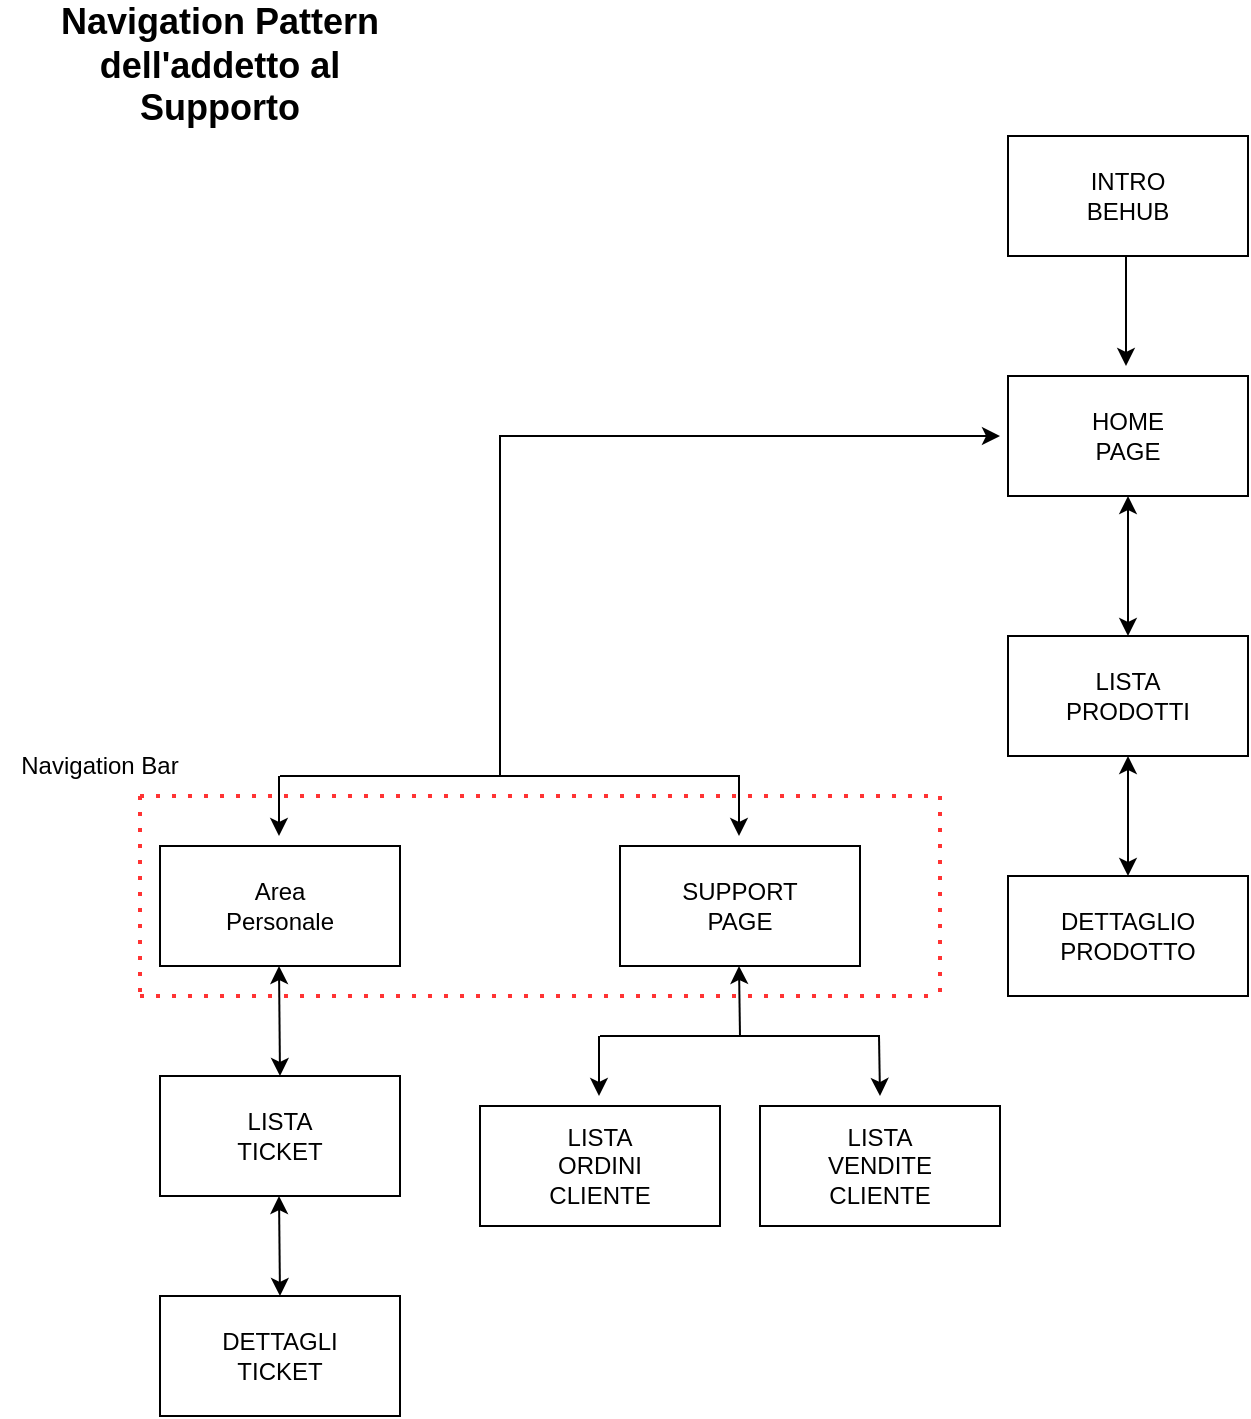 <mxfile version="15.8.7" type="device"><diagram id="kNNwU6a2ll41JV3O6_Jl" name="Pagina-1"><mxGraphModel dx="1929" dy="857" grid="1" gridSize="10" guides="1" tooltips="1" connect="1" arrows="1" fold="1" page="1" pageScale="1" pageWidth="827" pageHeight="1169" math="0" shadow="0"><root><mxCell id="0"/><mxCell id="1" parent="0"/><mxCell id="GgqHUBYvKDQZUNav7jgK-1" value="Navigation Pattern dell'addetto al Supporto" style="text;html=1;strokeColor=none;fillColor=none;align=center;verticalAlign=middle;whiteSpace=wrap;rounded=0;fontSize=18;fontStyle=1" parent="1" vertex="1"><mxGeometry x="-130" y="30" width="180" height="30" as="geometry"/></mxCell><mxCell id="GgqHUBYvKDQZUNav7jgK-2" value="" style="rounded=0;whiteSpace=wrap;html=1;" parent="1" vertex="1"><mxGeometry x="354" y="80" width="120" height="60" as="geometry"/></mxCell><mxCell id="GgqHUBYvKDQZUNav7jgK-3" value="INTRO BEHUB" style="text;html=1;strokeColor=none;fillColor=none;align=center;verticalAlign=middle;whiteSpace=wrap;rounded=0;" parent="1" vertex="1"><mxGeometry x="384" y="95" width="60" height="30" as="geometry"/></mxCell><mxCell id="GgqHUBYvKDQZUNav7jgK-4" value="" style="endArrow=classic;html=1;rounded=0;" parent="1" edge="1"><mxGeometry width="50" height="50" relative="1" as="geometry"><mxPoint x="413" y="140" as="sourcePoint"/><mxPoint x="413" y="195" as="targetPoint"/></mxGeometry></mxCell><mxCell id="GgqHUBYvKDQZUNav7jgK-5" value="" style="rounded=0;whiteSpace=wrap;html=1;" parent="1" vertex="1"><mxGeometry x="354" y="200" width="120" height="60" as="geometry"/></mxCell><mxCell id="GgqHUBYvKDQZUNav7jgK-6" value="HOME PAGE" style="text;html=1;strokeColor=none;fillColor=none;align=center;verticalAlign=middle;whiteSpace=wrap;rounded=0;" parent="1" vertex="1"><mxGeometry x="384" y="215" width="60" height="30" as="geometry"/></mxCell><mxCell id="GgqHUBYvKDQZUNav7jgK-28" value="" style="rounded=0;whiteSpace=wrap;html=1;" parent="1" vertex="1"><mxGeometry x="-70" y="435" width="120" height="60" as="geometry"/></mxCell><mxCell id="GgqHUBYvKDQZUNav7jgK-29" value="Area Personale" style="text;html=1;strokeColor=none;fillColor=none;align=center;verticalAlign=middle;whiteSpace=wrap;rounded=0;" parent="1" vertex="1"><mxGeometry x="-40" y="450" width="60" height="30" as="geometry"/></mxCell><mxCell id="GgqHUBYvKDQZUNav7jgK-33" value="" style="endArrow=none;html=1;rounded=0;" parent="1" edge="1"><mxGeometry width="50" height="50" relative="1" as="geometry"><mxPoint x="-10" y="400" as="sourcePoint"/><mxPoint x="220" y="400" as="targetPoint"/></mxGeometry></mxCell><mxCell id="GgqHUBYvKDQZUNav7jgK-35" value="" style="endArrow=classic;html=1;rounded=0;" parent="1" edge="1"><mxGeometry width="50" height="50" relative="1" as="geometry"><mxPoint x="219.5" y="400" as="sourcePoint"/><mxPoint x="219.5" y="430" as="targetPoint"/></mxGeometry></mxCell><mxCell id="GgqHUBYvKDQZUNav7jgK-36" value="" style="endArrow=classic;html=1;rounded=0;" parent="1" edge="1"><mxGeometry width="50" height="50" relative="1" as="geometry"><mxPoint x="-10.5" y="400" as="sourcePoint"/><mxPoint x="-10.5" y="430" as="targetPoint"/></mxGeometry></mxCell><mxCell id="GgqHUBYvKDQZUNav7jgK-37" value="" style="endArrow=none;dashed=1;html=1;dashPattern=1 3;strokeWidth=2;rounded=0;strokeColor=#FF3333;" parent="1" edge="1"><mxGeometry width="50" height="50" relative="1" as="geometry"><mxPoint x="-80" y="410" as="sourcePoint"/><mxPoint x="320" y="410" as="targetPoint"/></mxGeometry></mxCell><mxCell id="GgqHUBYvKDQZUNav7jgK-38" value="" style="endArrow=none;dashed=1;html=1;dashPattern=1 3;strokeWidth=2;rounded=0;strokeColor=#FF3333;" parent="1" edge="1"><mxGeometry width="50" height="50" relative="1" as="geometry"><mxPoint x="-80" y="510" as="sourcePoint"/><mxPoint x="320" y="510" as="targetPoint"/></mxGeometry></mxCell><mxCell id="GgqHUBYvKDQZUNav7jgK-39" value="" style="endArrow=none;dashed=1;html=1;dashPattern=1 3;strokeWidth=2;rounded=0;strokeColor=#FF3333;" parent="1" edge="1"><mxGeometry width="50" height="50" relative="1" as="geometry"><mxPoint x="320" y="410" as="sourcePoint"/><mxPoint x="320" y="510" as="targetPoint"/></mxGeometry></mxCell><mxCell id="GgqHUBYvKDQZUNav7jgK-40" value="" style="endArrow=none;dashed=1;html=1;dashPattern=1 3;strokeWidth=2;rounded=0;strokeColor=#FF3333;" parent="1" edge="1"><mxGeometry width="50" height="50" relative="1" as="geometry"><mxPoint x="-80" y="410" as="sourcePoint"/><mxPoint x="-80" y="510" as="targetPoint"/></mxGeometry></mxCell><mxCell id="GgqHUBYvKDQZUNav7jgK-41" value="Navigation Bar" style="text;html=1;strokeColor=none;fillColor=none;align=center;verticalAlign=middle;whiteSpace=wrap;rounded=0;" parent="1" vertex="1"><mxGeometry x="-150" y="380" width="100" height="30" as="geometry"/></mxCell><mxCell id="GgqHUBYvKDQZUNav7jgK-46" value="" style="rounded=0;whiteSpace=wrap;html=1;" parent="1" vertex="1"><mxGeometry x="160" y="435" width="120" height="60" as="geometry"/></mxCell><mxCell id="GgqHUBYvKDQZUNav7jgK-47" value="SUPPORT PAGE" style="text;html=1;strokeColor=none;fillColor=none;align=center;verticalAlign=middle;whiteSpace=wrap;rounded=0;" parent="1" vertex="1"><mxGeometry x="190" y="450" width="60" height="30" as="geometry"/></mxCell><mxCell id="StscxiaXWYb-zzf_DPrR-8" value="" style="rounded=0;whiteSpace=wrap;html=1;" parent="1" vertex="1"><mxGeometry x="90" y="565" width="120" height="60" as="geometry"/></mxCell><mxCell id="StscxiaXWYb-zzf_DPrR-9" value="LISTA ORDINI CLIENTE" style="text;html=1;strokeColor=none;fillColor=none;align=center;verticalAlign=middle;whiteSpace=wrap;rounded=0;" parent="1" vertex="1"><mxGeometry x="120" y="580" width="60" height="30" as="geometry"/></mxCell><mxCell id="StscxiaXWYb-zzf_DPrR-11" value="" style="rounded=0;whiteSpace=wrap;html=1;" parent="1" vertex="1"><mxGeometry x="-70" y="550" width="120" height="60" as="geometry"/></mxCell><mxCell id="StscxiaXWYb-zzf_DPrR-12" value="LISTA TICKET" style="text;html=1;strokeColor=none;fillColor=none;align=center;verticalAlign=middle;whiteSpace=wrap;rounded=0;" parent="1" vertex="1"><mxGeometry x="-40" y="565" width="60" height="30" as="geometry"/></mxCell><mxCell id="StscxiaXWYb-zzf_DPrR-17" value="" style="rounded=0;whiteSpace=wrap;html=1;" parent="1" vertex="1"><mxGeometry x="-70" y="660" width="120" height="60" as="geometry"/></mxCell><mxCell id="StscxiaXWYb-zzf_DPrR-18" value="DETTAGLI TICKET" style="text;html=1;strokeColor=none;fillColor=none;align=center;verticalAlign=middle;whiteSpace=wrap;rounded=0;" parent="1" vertex="1"><mxGeometry x="-40" y="675" width="60" height="30" as="geometry"/></mxCell><mxCell id="StscxiaXWYb-zzf_DPrR-19" value="" style="rounded=0;whiteSpace=wrap;html=1;" parent="1" vertex="1"><mxGeometry x="354" y="330" width="120" height="60" as="geometry"/></mxCell><mxCell id="StscxiaXWYb-zzf_DPrR-20" value="LISTA PRODOTTI" style="text;html=1;strokeColor=none;fillColor=none;align=center;verticalAlign=middle;whiteSpace=wrap;rounded=0;" parent="1" vertex="1"><mxGeometry x="384" y="345" width="60" height="30" as="geometry"/></mxCell><mxCell id="StscxiaXWYb-zzf_DPrR-23" value="" style="rounded=0;whiteSpace=wrap;html=1;" parent="1" vertex="1"><mxGeometry x="354" y="450" width="120" height="60" as="geometry"/></mxCell><mxCell id="StscxiaXWYb-zzf_DPrR-24" value="DETTAGLIO PRODOTTO" style="text;html=1;strokeColor=none;fillColor=none;align=center;verticalAlign=middle;whiteSpace=wrap;rounded=0;" parent="1" vertex="1"><mxGeometry x="384" y="465" width="60" height="30" as="geometry"/></mxCell><mxCell id="StscxiaXWYb-zzf_DPrR-25" value="" style="rounded=0;whiteSpace=wrap;html=1;" parent="1" vertex="1"><mxGeometry x="230" y="565" width="120" height="60" as="geometry"/></mxCell><mxCell id="StscxiaXWYb-zzf_DPrR-26" value="LISTA VENDITE CLIENTE" style="text;html=1;strokeColor=none;fillColor=none;align=center;verticalAlign=middle;whiteSpace=wrap;rounded=0;" parent="1" vertex="1"><mxGeometry x="260" y="580" width="60" height="30" as="geometry"/></mxCell><mxCell id="StscxiaXWYb-zzf_DPrR-28" value="" style="endArrow=none;html=1;rounded=0;" parent="1" edge="1"><mxGeometry width="50" height="50" relative="1" as="geometry"><mxPoint x="150" y="530" as="sourcePoint"/><mxPoint x="290" y="530" as="targetPoint"/></mxGeometry></mxCell><mxCell id="StscxiaXWYb-zzf_DPrR-29" value="" style="endArrow=classic;html=1;rounded=0;" parent="1" edge="1"><mxGeometry width="50" height="50" relative="1" as="geometry"><mxPoint x="149.5" y="530" as="sourcePoint"/><mxPoint x="149.5" y="560" as="targetPoint"/></mxGeometry></mxCell><mxCell id="StscxiaXWYb-zzf_DPrR-30" value="" style="endArrow=classic;html=1;rounded=0;" parent="1" edge="1"><mxGeometry width="50" height="50" relative="1" as="geometry"><mxPoint x="289.5" y="530" as="sourcePoint"/><mxPoint x="290" y="560" as="targetPoint"/></mxGeometry></mxCell><mxCell id="QwynPRJjJ9-T341xc8vy-1" value="" style="endArrow=classic;startArrow=classic;html=1;rounded=0;exitX=0.5;exitY=0;exitDx=0;exitDy=0;" edge="1" parent="1" source="StscxiaXWYb-zzf_DPrR-23"><mxGeometry width="50" height="50" relative="1" as="geometry"><mxPoint x="364" y="440" as="sourcePoint"/><mxPoint x="414" y="390" as="targetPoint"/></mxGeometry></mxCell><mxCell id="QwynPRJjJ9-T341xc8vy-2" value="" style="endArrow=classic;startArrow=classic;html=1;rounded=0;" edge="1" parent="1"><mxGeometry width="50" height="50" relative="1" as="geometry"><mxPoint x="414" y="330" as="sourcePoint"/><mxPoint x="414" y="260" as="targetPoint"/></mxGeometry></mxCell><mxCell id="QwynPRJjJ9-T341xc8vy-4" value="" style="endArrow=classic;startArrow=classic;html=1;rounded=0;" edge="1" parent="1"><mxGeometry width="50" height="50" relative="1" as="geometry"><mxPoint x="-10" y="660" as="sourcePoint"/><mxPoint x="-10.5" y="610" as="targetPoint"/></mxGeometry></mxCell><mxCell id="QwynPRJjJ9-T341xc8vy-5" value="" style="endArrow=classic;startArrow=classic;html=1;rounded=0;" edge="1" parent="1"><mxGeometry width="50" height="50" relative="1" as="geometry"><mxPoint x="-10" y="550" as="sourcePoint"/><mxPoint x="-10.5" y="495" as="targetPoint"/></mxGeometry></mxCell><mxCell id="QwynPRJjJ9-T341xc8vy-6" value="" style="endArrow=classic;html=1;rounded=0;" edge="1" parent="1"><mxGeometry width="50" height="50" relative="1" as="geometry"><mxPoint x="100" y="400" as="sourcePoint"/><mxPoint x="350" y="230" as="targetPoint"/><Array as="points"><mxPoint x="100" y="230"/></Array></mxGeometry></mxCell><mxCell id="QwynPRJjJ9-T341xc8vy-7" value="" style="endArrow=classic;html=1;rounded=0;" edge="1" parent="1"><mxGeometry width="50" height="50" relative="1" as="geometry"><mxPoint x="220" y="530" as="sourcePoint"/><mxPoint x="219.5" y="495" as="targetPoint"/></mxGeometry></mxCell></root></mxGraphModel></diagram></mxfile>